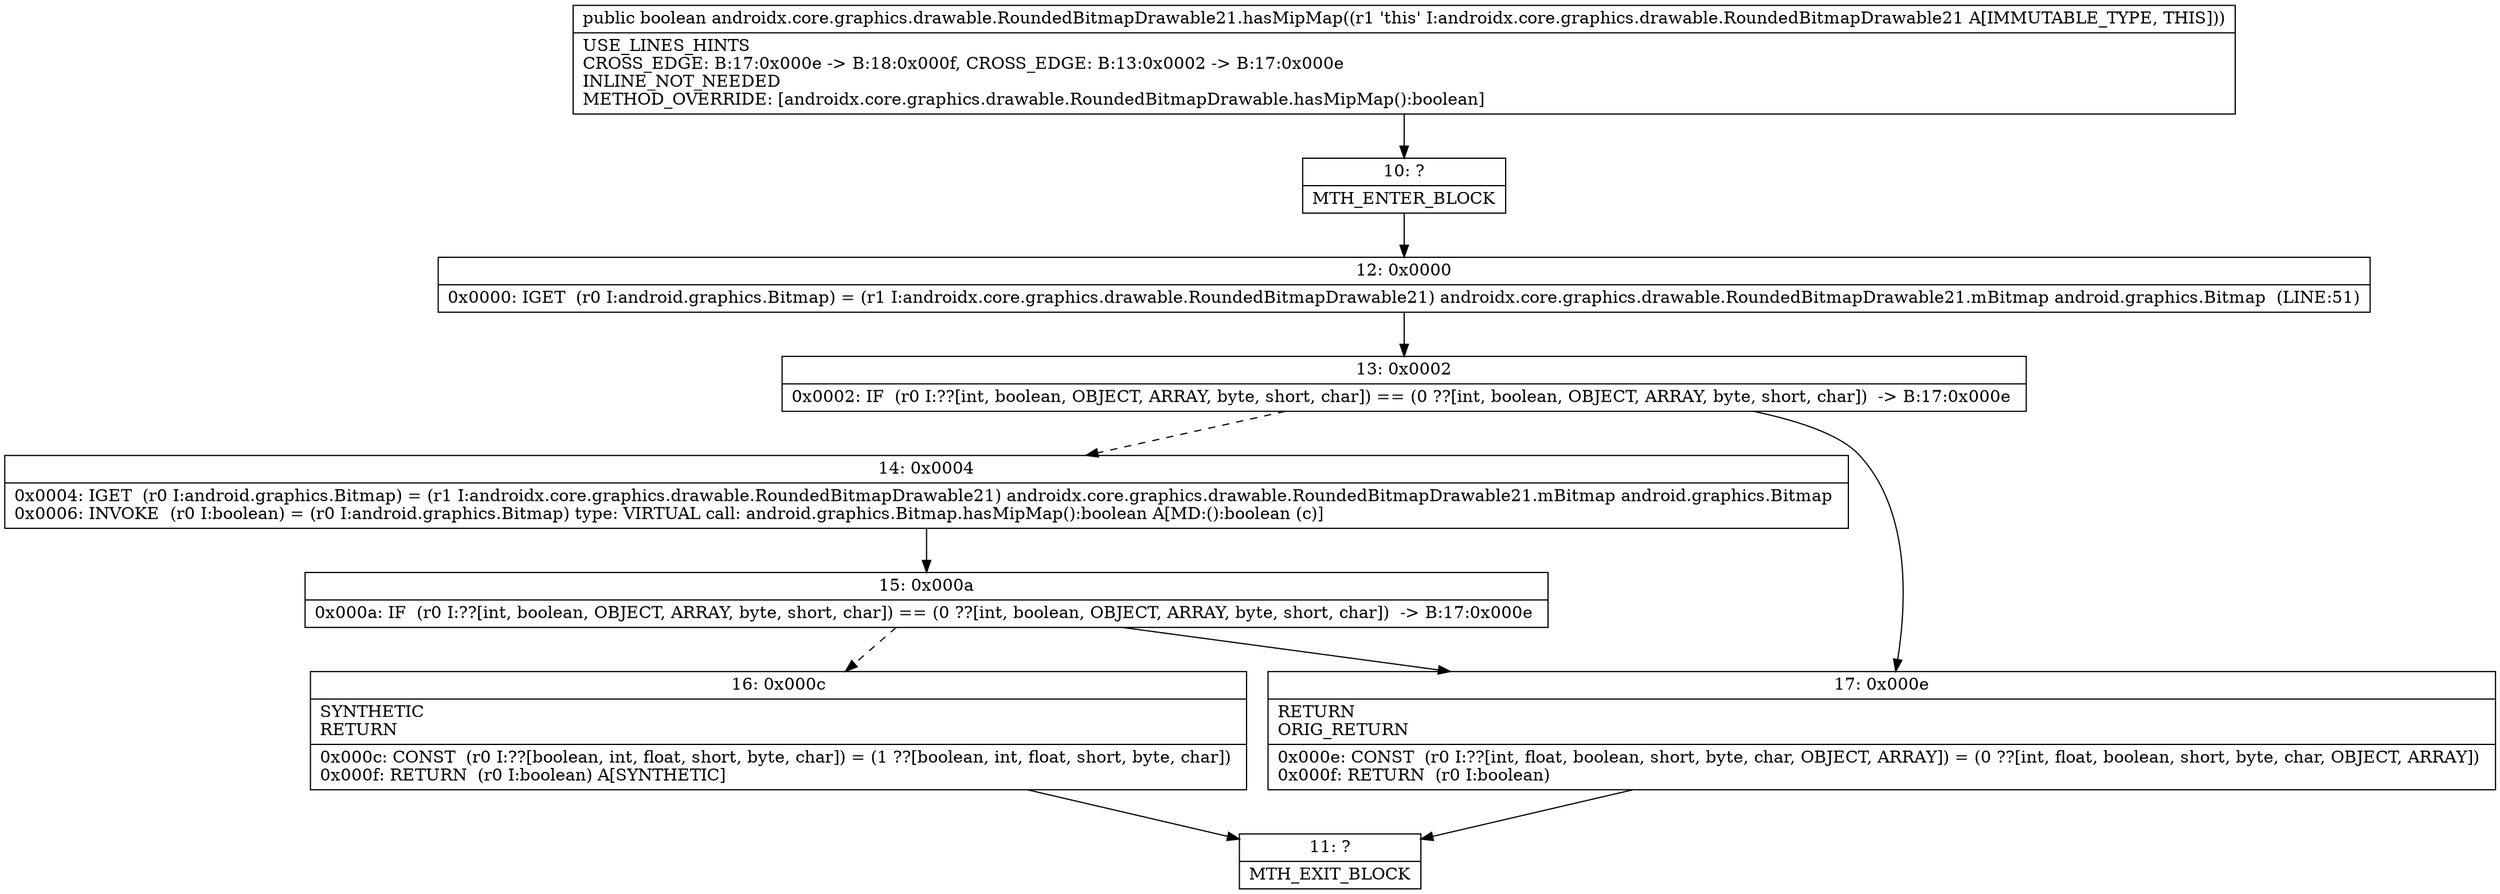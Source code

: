 digraph "CFG forandroidx.core.graphics.drawable.RoundedBitmapDrawable21.hasMipMap()Z" {
Node_10 [shape=record,label="{10\:\ ?|MTH_ENTER_BLOCK\l}"];
Node_12 [shape=record,label="{12\:\ 0x0000|0x0000: IGET  (r0 I:android.graphics.Bitmap) = (r1 I:androidx.core.graphics.drawable.RoundedBitmapDrawable21) androidx.core.graphics.drawable.RoundedBitmapDrawable21.mBitmap android.graphics.Bitmap  (LINE:51)\l}"];
Node_13 [shape=record,label="{13\:\ 0x0002|0x0002: IF  (r0 I:??[int, boolean, OBJECT, ARRAY, byte, short, char]) == (0 ??[int, boolean, OBJECT, ARRAY, byte, short, char])  \-\> B:17:0x000e \l}"];
Node_14 [shape=record,label="{14\:\ 0x0004|0x0004: IGET  (r0 I:android.graphics.Bitmap) = (r1 I:androidx.core.graphics.drawable.RoundedBitmapDrawable21) androidx.core.graphics.drawable.RoundedBitmapDrawable21.mBitmap android.graphics.Bitmap \l0x0006: INVOKE  (r0 I:boolean) = (r0 I:android.graphics.Bitmap) type: VIRTUAL call: android.graphics.Bitmap.hasMipMap():boolean A[MD:():boolean (c)]\l}"];
Node_15 [shape=record,label="{15\:\ 0x000a|0x000a: IF  (r0 I:??[int, boolean, OBJECT, ARRAY, byte, short, char]) == (0 ??[int, boolean, OBJECT, ARRAY, byte, short, char])  \-\> B:17:0x000e \l}"];
Node_16 [shape=record,label="{16\:\ 0x000c|SYNTHETIC\lRETURN\l|0x000c: CONST  (r0 I:??[boolean, int, float, short, byte, char]) = (1 ??[boolean, int, float, short, byte, char]) \l0x000f: RETURN  (r0 I:boolean) A[SYNTHETIC]\l}"];
Node_11 [shape=record,label="{11\:\ ?|MTH_EXIT_BLOCK\l}"];
Node_17 [shape=record,label="{17\:\ 0x000e|RETURN\lORIG_RETURN\l|0x000e: CONST  (r0 I:??[int, float, boolean, short, byte, char, OBJECT, ARRAY]) = (0 ??[int, float, boolean, short, byte, char, OBJECT, ARRAY]) \l0x000f: RETURN  (r0 I:boolean) \l}"];
MethodNode[shape=record,label="{public boolean androidx.core.graphics.drawable.RoundedBitmapDrawable21.hasMipMap((r1 'this' I:androidx.core.graphics.drawable.RoundedBitmapDrawable21 A[IMMUTABLE_TYPE, THIS]))  | USE_LINES_HINTS\lCROSS_EDGE: B:17:0x000e \-\> B:18:0x000f, CROSS_EDGE: B:13:0x0002 \-\> B:17:0x000e\lINLINE_NOT_NEEDED\lMETHOD_OVERRIDE: [androidx.core.graphics.drawable.RoundedBitmapDrawable.hasMipMap():boolean]\l}"];
MethodNode -> Node_10;Node_10 -> Node_12;
Node_12 -> Node_13;
Node_13 -> Node_14[style=dashed];
Node_13 -> Node_17;
Node_14 -> Node_15;
Node_15 -> Node_16[style=dashed];
Node_15 -> Node_17;
Node_16 -> Node_11;
Node_17 -> Node_11;
}

